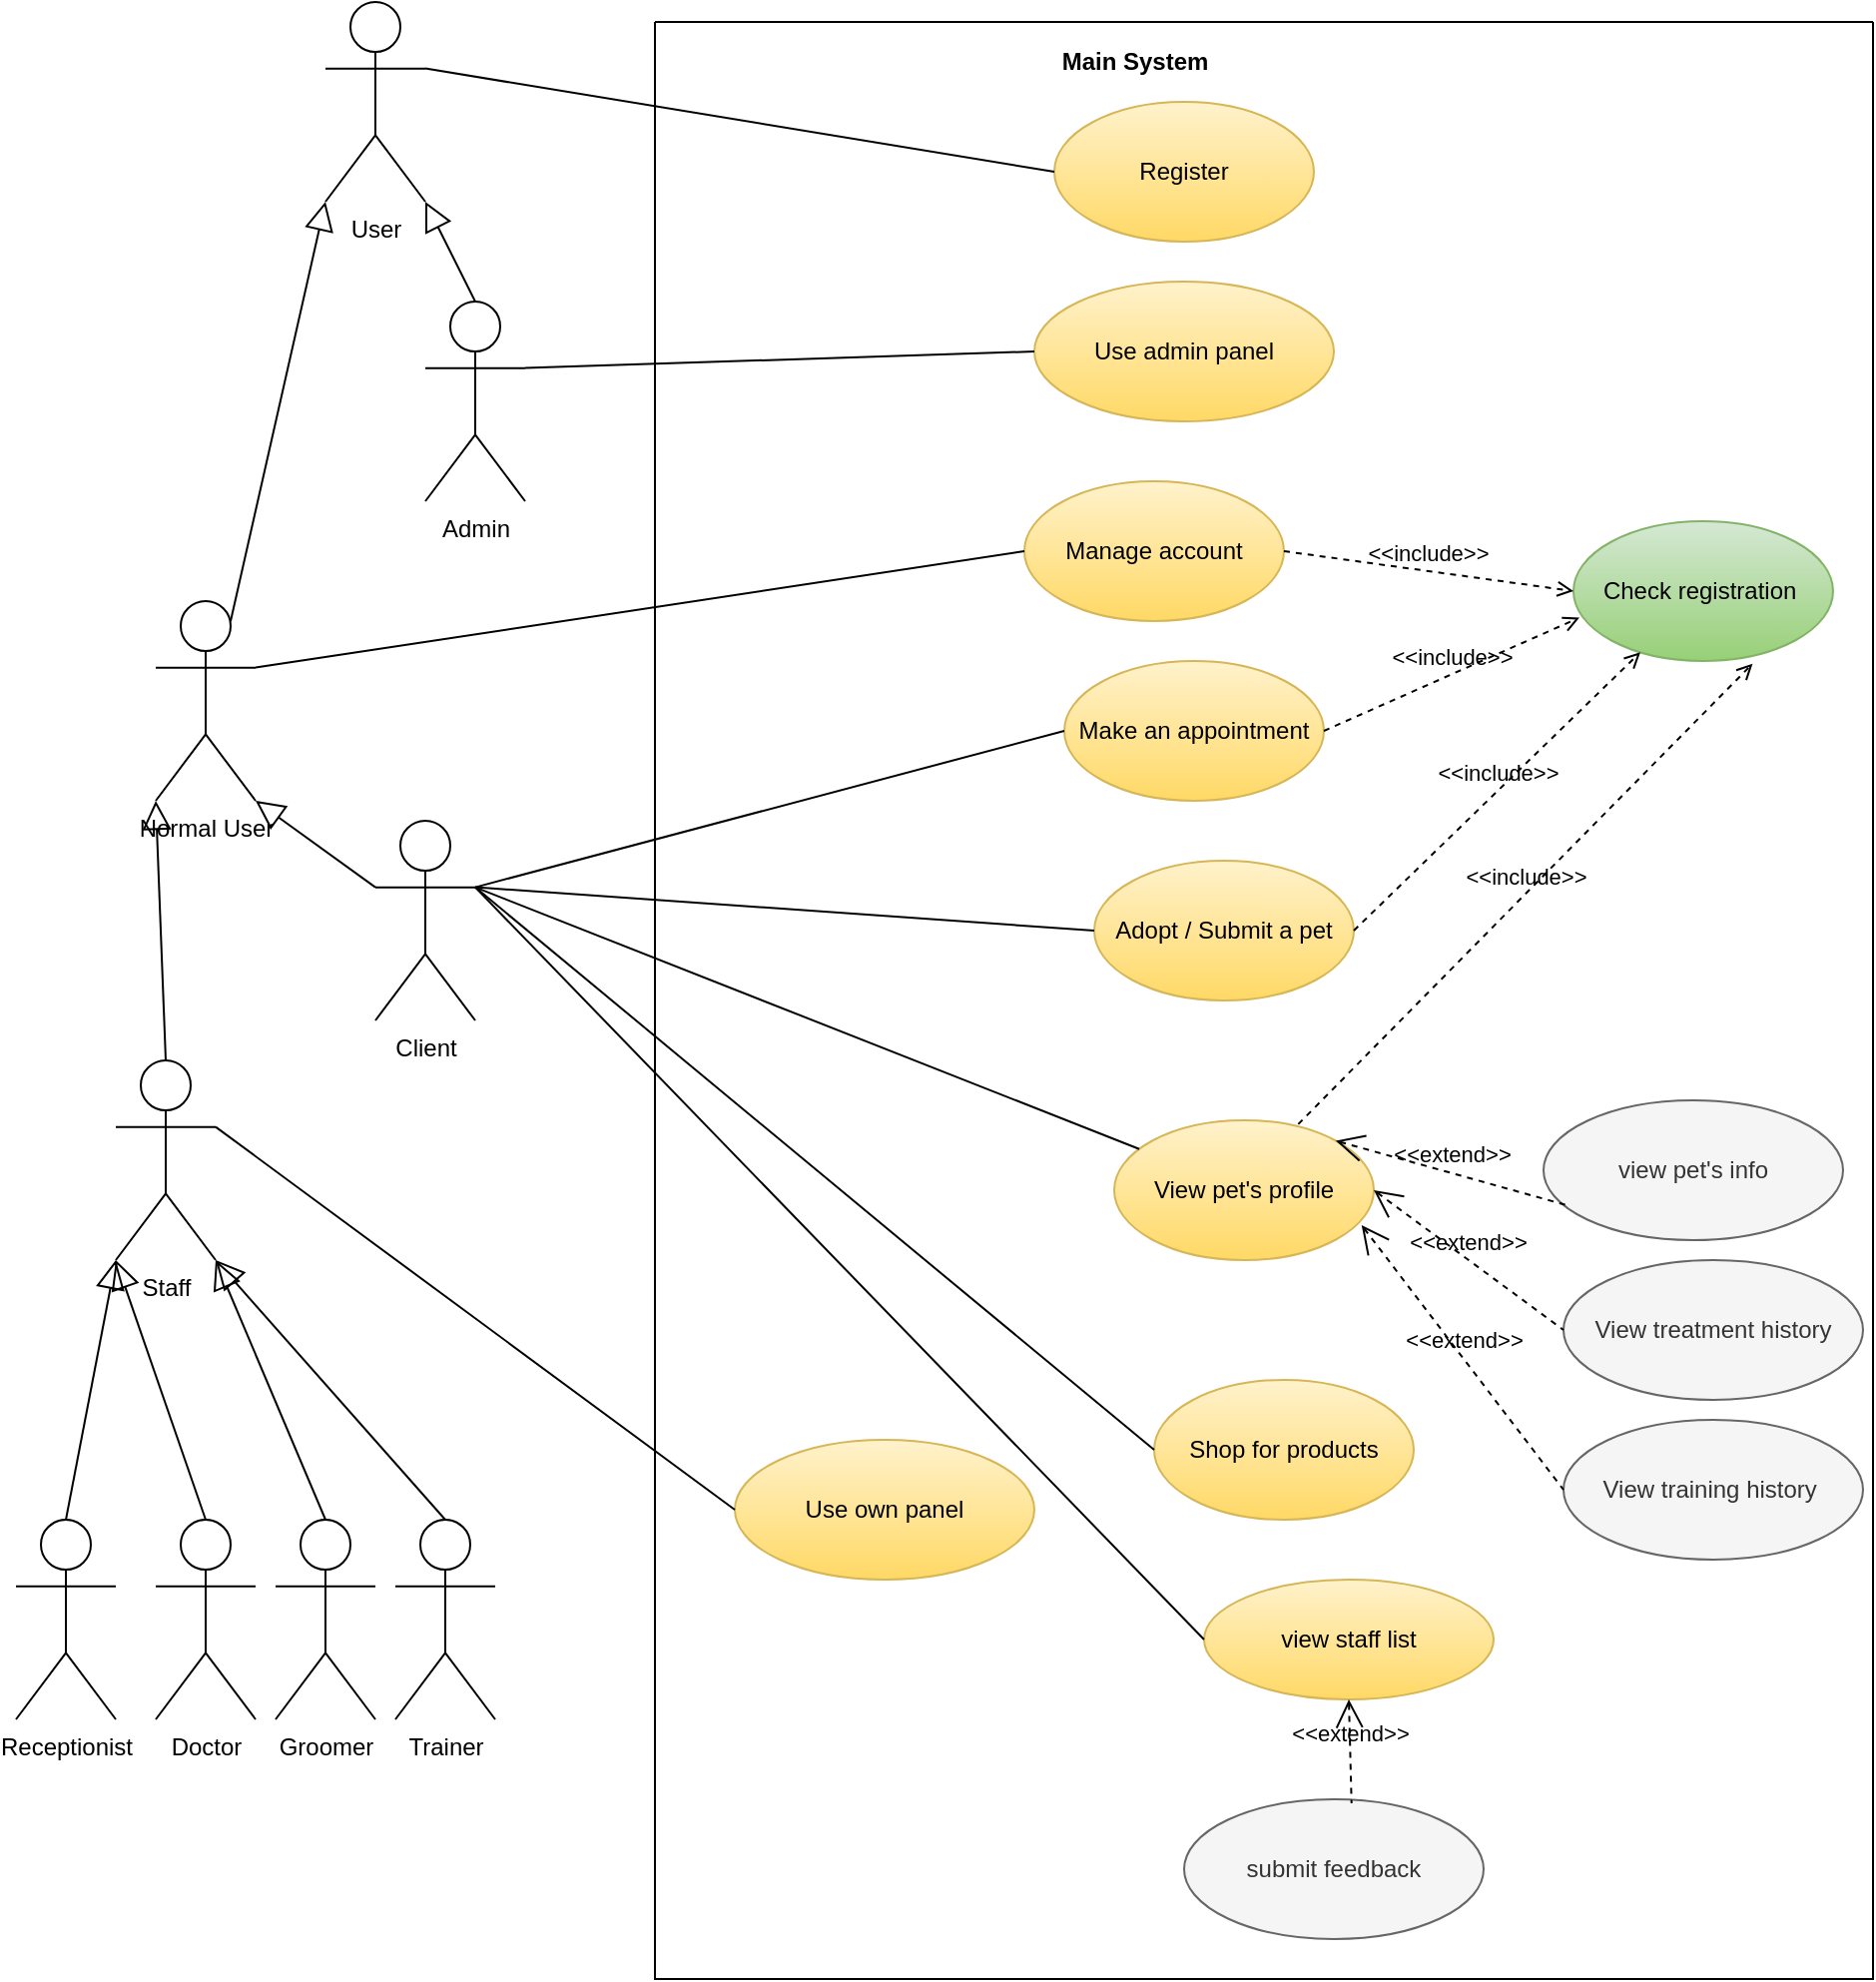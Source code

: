 <mxfile version="15.4.0" type="device"><diagram id="ueJCLShAxug6-tV_nkIr" name="Page-1"><mxGraphModel dx="1702" dy="494" grid="1" gridSize="10" guides="1" tooltips="1" connect="1" arrows="1" fold="1" page="1" pageScale="1" pageWidth="850" pageHeight="1100" math="0" shadow="0"><root><mxCell id="0"/><mxCell id="1" parent="0"/><mxCell id="L7P7-1pcxqbAt59j96J4-1" value="" style="swimlane;startSize=0;" parent="1" vertex="1"><mxGeometry x="170" y="100" width="610" height="980" as="geometry"/></mxCell><mxCell id="L7P7-1pcxqbAt59j96J4-5" value="Register" style="ellipse;whiteSpace=wrap;html=1;gradientColor=#ffd966;fillColor=#fff2cc;strokeColor=#d6b656;" parent="L7P7-1pcxqbAt59j96J4-1" vertex="1"><mxGeometry x="200" y="40" width="130" height="70" as="geometry"/></mxCell><mxCell id="L7P7-1pcxqbAt59j96J4-10" value="Adopt / Submit a pet" style="ellipse;whiteSpace=wrap;html=1;gradientColor=#ffd966;fillColor=#fff2cc;strokeColor=#d6b656;" parent="L7P7-1pcxqbAt59j96J4-1" vertex="1"><mxGeometry x="220" y="420" width="130" height="70" as="geometry"/></mxCell><mxCell id="L7P7-1pcxqbAt59j96J4-9" value="Shop for products" style="ellipse;whiteSpace=wrap;html=1;gradientColor=#ffd966;fillColor=#fff2cc;strokeColor=#d6b656;" parent="L7P7-1pcxqbAt59j96J4-1" vertex="1"><mxGeometry x="250" y="680" width="130" height="70" as="geometry"/></mxCell><mxCell id="L7P7-1pcxqbAt59j96J4-8" value="Check r&lt;span&gt;egistration&amp;nbsp;&lt;/span&gt;" style="ellipse;whiteSpace=wrap;html=1;gradientColor=#97d077;fillColor=#d5e8d4;strokeColor=#82b366;" parent="L7P7-1pcxqbAt59j96J4-1" vertex="1"><mxGeometry x="460" y="250" width="130" height="70" as="geometry"/></mxCell><mxCell id="L7P7-1pcxqbAt59j96J4-7" value="Manage account" style="ellipse;whiteSpace=wrap;html=1;gradientColor=#ffd966;fillColor=#fff2cc;strokeColor=#d6b656;" parent="L7P7-1pcxqbAt59j96J4-1" vertex="1"><mxGeometry x="185" y="230" width="130" height="70" as="geometry"/></mxCell><mxCell id="L7P7-1pcxqbAt59j96J4-6" value="Make an appointment" style="ellipse;whiteSpace=wrap;html=1;gradientColor=#ffd966;fillColor=#fff2cc;strokeColor=#d6b656;" parent="L7P7-1pcxqbAt59j96J4-1" vertex="1"><mxGeometry x="205" y="320" width="130" height="70" as="geometry"/></mxCell><mxCell id="L7P7-1pcxqbAt59j96J4-17" value="&amp;lt;&amp;lt;include&amp;gt;&amp;gt;" style="edgeStyle=none;html=1;endArrow=open;verticalAlign=bottom;dashed=1;labelBackgroundColor=none;rounded=0;exitX=1;exitY=0.5;exitDx=0;exitDy=0;entryX=0.023;entryY=0.69;entryDx=0;entryDy=0;entryPerimeter=0;" parent="L7P7-1pcxqbAt59j96J4-1" source="L7P7-1pcxqbAt59j96J4-6" target="L7P7-1pcxqbAt59j96J4-8" edge="1"><mxGeometry width="160" relative="1" as="geometry"><mxPoint x="220" y="260" as="sourcePoint"/><mxPoint x="380" y="260" as="targetPoint"/></mxGeometry></mxCell><mxCell id="L7P7-1pcxqbAt59j96J4-18" value="&amp;lt;&amp;lt;include&amp;gt;&amp;gt;" style="edgeStyle=none;html=1;endArrow=open;verticalAlign=bottom;dashed=1;labelBackgroundColor=none;rounded=0;exitX=1;exitY=0.5;exitDx=0;exitDy=0;entryX=0;entryY=0.5;entryDx=0;entryDy=0;" parent="L7P7-1pcxqbAt59j96J4-1" source="L7P7-1pcxqbAt59j96J4-7" target="L7P7-1pcxqbAt59j96J4-8" edge="1"><mxGeometry width="160" relative="1" as="geometry"><mxPoint x="230" y="270" as="sourcePoint"/><mxPoint x="390" y="270" as="targetPoint"/></mxGeometry></mxCell><mxCell id="L7P7-1pcxqbAt59j96J4-19" value="&amp;lt;&amp;lt;include&amp;gt;&amp;gt;" style="edgeStyle=none;html=1;endArrow=open;verticalAlign=bottom;dashed=1;labelBackgroundColor=none;rounded=0;exitX=1;exitY=0.5;exitDx=0;exitDy=0;" parent="L7P7-1pcxqbAt59j96J4-1" source="L7P7-1pcxqbAt59j96J4-10" target="L7P7-1pcxqbAt59j96J4-8" edge="1"><mxGeometry width="160" relative="1" as="geometry"><mxPoint x="240" y="280" as="sourcePoint"/><mxPoint x="400" y="280" as="targetPoint"/></mxGeometry></mxCell><mxCell id="HE2HQkOPEo6mamEWSOrx-4" value="Use admin panel" style="ellipse;whiteSpace=wrap;html=1;gradientColor=#ffd966;fillColor=#fff2cc;strokeColor=#d6b656;" parent="L7P7-1pcxqbAt59j96J4-1" vertex="1"><mxGeometry x="190" y="130" width="150" height="70" as="geometry"/></mxCell><mxCell id="L7P7-1pcxqbAt59j96J4-4" value="&lt;b&gt;Main System&lt;/b&gt;" style="text;html=1;align=center;verticalAlign=middle;resizable=0;points=[];autosize=1;strokeColor=none;fillColor=none;fontStyle=0" parent="L7P7-1pcxqbAt59j96J4-1" vertex="1"><mxGeometry x="195" y="10" width="90" height="20" as="geometry"/></mxCell><mxCell id="hGLRSQz_w0MlQ2GCCpfw-26" value="Use own panel" style="ellipse;whiteSpace=wrap;html=1;gradientColor=#ffd966;fillColor=#fff2cc;strokeColor=#d6b656;" parent="L7P7-1pcxqbAt59j96J4-1" vertex="1"><mxGeometry x="40" y="710" width="150" height="70" as="geometry"/></mxCell><mxCell id="m3pZTmC9U8n3PEeBW9IK-3" value="view staff list" style="ellipse;whiteSpace=wrap;html=1;gradientColor=#ffd966;fillColor=#fff2cc;strokeColor=#d6b656;" parent="L7P7-1pcxqbAt59j96J4-1" vertex="1"><mxGeometry x="275" y="780" width="145" height="60" as="geometry"/></mxCell><mxCell id="m3pZTmC9U8n3PEeBW9IK-5" value="submit feedback" style="ellipse;whiteSpace=wrap;html=1;fillColor=#f5f5f5;strokeColor=#666666;fontColor=#333333;" parent="L7P7-1pcxqbAt59j96J4-1" vertex="1"><mxGeometry x="265" y="890" width="150" height="70" as="geometry"/></mxCell><mxCell id="m3pZTmC9U8n3PEeBW9IK-9" value="&amp;lt;&amp;lt;extend&amp;gt;&amp;gt;" style="edgeStyle=none;html=1;startArrow=open;endArrow=none;startSize=12;verticalAlign=bottom;dashed=1;labelBackgroundColor=none;rounded=0;exitX=0.5;exitY=1;exitDx=0;exitDy=0;entryX=0.559;entryY=0.028;entryDx=0;entryDy=0;entryPerimeter=0;" parent="L7P7-1pcxqbAt59j96J4-1" source="m3pZTmC9U8n3PEeBW9IK-3" target="m3pZTmC9U8n3PEeBW9IK-5" edge="1"><mxGeometry width="160" relative="1" as="geometry"><mxPoint x="115" y="660" as="sourcePoint"/><mxPoint x="275" y="660" as="targetPoint"/></mxGeometry></mxCell><mxCell id="m3pZTmC9U8n3PEeBW9IK-10" value="View pet's profile" style="ellipse;whiteSpace=wrap;html=1;gradientColor=#ffd966;fillColor=#fff2cc;strokeColor=#d6b656;" parent="L7P7-1pcxqbAt59j96J4-1" vertex="1"><mxGeometry x="230" y="550" width="130" height="70" as="geometry"/></mxCell><mxCell id="m3pZTmC9U8n3PEeBW9IK-11" value="view pet's info" style="ellipse;whiteSpace=wrap;html=1;fillColor=#f5f5f5;strokeColor=#666666;fontColor=#333333;" parent="L7P7-1pcxqbAt59j96J4-1" vertex="1"><mxGeometry x="445" y="540" width="150" height="70" as="geometry"/></mxCell><mxCell id="m3pZTmC9U8n3PEeBW9IK-12" value="&amp;lt;&amp;lt;extend&amp;gt;&amp;gt;" style="edgeStyle=none;html=1;startArrow=open;endArrow=none;startSize=12;verticalAlign=bottom;dashed=1;labelBackgroundColor=none;rounded=0;exitX=1;exitY=0;exitDx=0;exitDy=0;entryX=0.077;entryY=0.75;entryDx=0;entryDy=0;entryPerimeter=0;" parent="L7P7-1pcxqbAt59j96J4-1" source="m3pZTmC9U8n3PEeBW9IK-10" target="m3pZTmC9U8n3PEeBW9IK-11" edge="1"><mxGeometry width="160" relative="1" as="geometry"><mxPoint x="452.5" y="530" as="sourcePoint"/><mxPoint x="210" y="250" as="targetPoint"/></mxGeometry></mxCell><mxCell id="m3pZTmC9U8n3PEeBW9IK-15" value="View training history&amp;nbsp;" style="ellipse;whiteSpace=wrap;html=1;fillColor=#f5f5f5;strokeColor=#666666;fontColor=#333333;" parent="L7P7-1pcxqbAt59j96J4-1" vertex="1"><mxGeometry x="455" y="700" width="150" height="70" as="geometry"/></mxCell><mxCell id="m3pZTmC9U8n3PEeBW9IK-16" value="&amp;lt;&amp;lt;extend&amp;gt;&amp;gt;" style="edgeStyle=none;html=1;startArrow=open;endArrow=none;startSize=12;verticalAlign=bottom;dashed=1;labelBackgroundColor=none;rounded=0;exitX=0.953;exitY=0.75;exitDx=0;exitDy=0;entryX=0;entryY=0.5;entryDx=0;entryDy=0;exitPerimeter=0;" parent="L7P7-1pcxqbAt59j96J4-1" source="m3pZTmC9U8n3PEeBW9IK-10" target="m3pZTmC9U8n3PEeBW9IK-15" edge="1"><mxGeometry width="160" relative="1" as="geometry"><mxPoint x="371.442" y="750.512" as="sourcePoint"/><mxPoint x="60" y="380" as="targetPoint"/></mxGeometry></mxCell><mxCell id="m3pZTmC9U8n3PEeBW9IK-13" value="View treatment history" style="ellipse;whiteSpace=wrap;html=1;fillColor=#f5f5f5;strokeColor=#666666;fontColor=#333333;" parent="L7P7-1pcxqbAt59j96J4-1" vertex="1"><mxGeometry x="455" y="620" width="150" height="70" as="geometry"/></mxCell><mxCell id="m3pZTmC9U8n3PEeBW9IK-18" value="&amp;lt;&amp;lt;include&amp;gt;&amp;gt;" style="edgeStyle=none;html=1;endArrow=open;verticalAlign=bottom;dashed=1;labelBackgroundColor=none;rounded=0;exitX=0.709;exitY=0.028;exitDx=0;exitDy=0;exitPerimeter=0;entryX=0.69;entryY=1.019;entryDx=0;entryDy=0;entryPerimeter=0;" parent="L7P7-1pcxqbAt59j96J4-1" source="m3pZTmC9U8n3PEeBW9IK-10" target="L7P7-1pcxqbAt59j96J4-8" edge="1"><mxGeometry width="160" relative="1" as="geometry"><mxPoint x="360.0" y="465" as="sourcePoint"/><mxPoint x="503.526" y="325.623" as="targetPoint"/></mxGeometry></mxCell><mxCell id="m3pZTmC9U8n3PEeBW9IK-14" value="&amp;lt;&amp;lt;extend&amp;gt;&amp;gt;" style="edgeStyle=none;html=1;startArrow=open;endArrow=none;startSize=12;verticalAlign=bottom;dashed=1;labelBackgroundColor=none;rounded=0;exitX=1;exitY=0.5;exitDx=0;exitDy=0;entryX=0;entryY=0.5;entryDx=0;entryDy=0;" parent="L7P7-1pcxqbAt59j96J4-1" source="m3pZTmC9U8n3PEeBW9IK-10" target="m3pZTmC9U8n3PEeBW9IK-13" edge="1"><mxGeometry width="160" relative="1" as="geometry"><mxPoint x="361.442" y="530.512" as="sourcePoint"/><mxPoint x="50" y="160" as="targetPoint"/></mxGeometry></mxCell><mxCell id="L7P7-1pcxqbAt59j96J4-2" value="Admin" style="shape=umlActor;html=1;verticalLabelPosition=bottom;verticalAlign=top;align=center;" parent="1" vertex="1"><mxGeometry x="55" y="240" width="50" height="100" as="geometry"/></mxCell><mxCell id="HE2HQkOPEo6mamEWSOrx-1" value="Normal User" style="shape=umlActor;html=1;verticalLabelPosition=bottom;verticalAlign=top;align=center;" parent="1" vertex="1"><mxGeometry x="-80" y="390" width="50" height="100" as="geometry"/></mxCell><mxCell id="hGLRSQz_w0MlQ2GCCpfw-35" value="Doctor&lt;br&gt;" style="shape=umlActor;html=1;verticalLabelPosition=bottom;verticalAlign=top;align=center;" parent="1" vertex="1"><mxGeometry x="-80" y="850" width="50" height="100" as="geometry"/></mxCell><mxCell id="hGLRSQz_w0MlQ2GCCpfw-36" value="Groomer&lt;br&gt;" style="shape=umlActor;html=1;verticalLabelPosition=bottom;verticalAlign=top;align=center;" parent="1" vertex="1"><mxGeometry x="-20" y="850" width="50" height="100" as="geometry"/></mxCell><mxCell id="hGLRSQz_w0MlQ2GCCpfw-37" value="Trainer" style="shape=umlActor;html=1;verticalLabelPosition=bottom;verticalAlign=top;align=center;" parent="1" vertex="1"><mxGeometry x="40" y="850" width="50" height="100" as="geometry"/></mxCell><mxCell id="hGLRSQz_w0MlQ2GCCpfw-38" value="Staff" style="shape=umlActor;html=1;verticalLabelPosition=bottom;verticalAlign=top;align=center;" parent="1" vertex="1"><mxGeometry x="-100" y="620" width="50" height="100" as="geometry"/></mxCell><mxCell id="hGLRSQz_w0MlQ2GCCpfw-39" value="" style="edgeStyle=none;html=1;endArrow=block;endFill=0;endSize=12;verticalAlign=bottom;rounded=0;exitX=0.5;exitY=0;exitDx=0;exitDy=0;exitPerimeter=0;entryX=0;entryY=1;entryDx=0;entryDy=0;entryPerimeter=0;" parent="1" source="hGLRSQz_w0MlQ2GCCpfw-35" target="hGLRSQz_w0MlQ2GCCpfw-38" edge="1"><mxGeometry width="160" relative="1" as="geometry"><mxPoint x="110" y="860" as="sourcePoint"/><mxPoint x="-10" y="730" as="targetPoint"/></mxGeometry></mxCell><mxCell id="hGLRSQz_w0MlQ2GCCpfw-40" value="" style="edgeStyle=none;html=1;endArrow=block;endFill=0;endSize=12;verticalAlign=bottom;rounded=0;exitX=0.5;exitY=0;exitDx=0;exitDy=0;exitPerimeter=0;entryX=1;entryY=1;entryDx=0;entryDy=0;entryPerimeter=0;" parent="1" source="hGLRSQz_w0MlQ2GCCpfw-36" target="hGLRSQz_w0MlQ2GCCpfw-38" edge="1"><mxGeometry width="160" relative="1" as="geometry"><mxPoint x="-165" y="860" as="sourcePoint"/><mxPoint x="-140" y="800" as="targetPoint"/></mxGeometry></mxCell><mxCell id="hGLRSQz_w0MlQ2GCCpfw-41" value="" style="edgeStyle=none;html=1;endArrow=block;endFill=0;endSize=12;verticalAlign=bottom;rounded=0;exitX=0.5;exitY=0;exitDx=0;exitDy=0;exitPerimeter=0;entryX=1;entryY=1;entryDx=0;entryDy=0;entryPerimeter=0;" parent="1" source="hGLRSQz_w0MlQ2GCCpfw-37" target="hGLRSQz_w0MlQ2GCCpfw-38" edge="1"><mxGeometry width="160" relative="1" as="geometry"><mxPoint x="-1005" y="1070" as="sourcePoint"/><mxPoint x="-980" y="1010" as="targetPoint"/></mxGeometry></mxCell><mxCell id="hGLRSQz_w0MlQ2GCCpfw-42" value="Receptionist" style="shape=umlActor;html=1;verticalLabelPosition=bottom;verticalAlign=top;align=center;" parent="1" vertex="1"><mxGeometry x="-150" y="850" width="50" height="100" as="geometry"/></mxCell><mxCell id="hGLRSQz_w0MlQ2GCCpfw-43" value="" style="edgeStyle=none;html=1;endArrow=block;endFill=0;endSize=12;verticalAlign=bottom;rounded=0;exitX=0.5;exitY=0;exitDx=0;exitDy=0;exitPerimeter=0;entryX=0;entryY=1;entryDx=0;entryDy=0;entryPerimeter=0;" parent="1" source="hGLRSQz_w0MlQ2GCCpfw-42" target="hGLRSQz_w0MlQ2GCCpfw-38" edge="1"><mxGeometry width="160" relative="1" as="geometry"><mxPoint x="-45" y="860" as="sourcePoint"/><mxPoint x="-20" y="730" as="targetPoint"/></mxGeometry></mxCell><mxCell id="hGLRSQz_w0MlQ2GCCpfw-44" value="User" style="shape=umlActor;html=1;verticalLabelPosition=bottom;verticalAlign=top;align=center;" parent="1" vertex="1"><mxGeometry x="5" y="90" width="50" height="100" as="geometry"/></mxCell><mxCell id="hGLRSQz_w0MlQ2GCCpfw-45" value="" style="edgeStyle=none;html=1;endArrow=block;endFill=0;endSize=12;verticalAlign=bottom;rounded=0;entryX=1;entryY=1;entryDx=0;entryDy=0;entryPerimeter=0;exitX=0.5;exitY=0;exitDx=0;exitDy=0;exitPerimeter=0;" parent="1" source="L7P7-1pcxqbAt59j96J4-2" target="hGLRSQz_w0MlQ2GCCpfw-44" edge="1"><mxGeometry width="160" relative="1" as="geometry"><mxPoint x="375" y="360" as="sourcePoint"/><mxPoint x="535" y="360" as="targetPoint"/></mxGeometry></mxCell><mxCell id="hGLRSQz_w0MlQ2GCCpfw-46" value="" style="edgeStyle=none;html=1;endArrow=block;endFill=0;endSize=12;verticalAlign=bottom;rounded=0;entryX=0;entryY=1;entryDx=0;entryDy=0;entryPerimeter=0;exitX=0.75;exitY=0.1;exitDx=0;exitDy=0;exitPerimeter=0;" parent="1" source="HE2HQkOPEo6mamEWSOrx-1" target="hGLRSQz_w0MlQ2GCCpfw-44" edge="1"><mxGeometry width="160" relative="1" as="geometry"><mxPoint x="-50" y="390" as="sourcePoint"/><mxPoint x="65" y="200" as="targetPoint"/></mxGeometry></mxCell><mxCell id="hGLRSQz_w0MlQ2GCCpfw-48" value="" style="edgeStyle=none;html=1;endArrow=block;endFill=0;endSize=12;verticalAlign=bottom;rounded=0;entryX=0;entryY=1;entryDx=0;entryDy=0;entryPerimeter=0;exitX=0.5;exitY=0;exitDx=0;exitDy=0;exitPerimeter=0;" parent="1" source="hGLRSQz_w0MlQ2GCCpfw-38" target="HE2HQkOPEo6mamEWSOrx-1" edge="1"><mxGeometry width="160" relative="1" as="geometry"><mxPoint x="-75" y="310" as="sourcePoint"/><mxPoint x="20" y="170" as="targetPoint"/></mxGeometry></mxCell><mxCell id="hGLRSQz_w0MlQ2GCCpfw-51" value="" style="edgeStyle=none;html=1;endArrow=block;endFill=0;endSize=12;verticalAlign=bottom;rounded=0;entryX=1;entryY=1;entryDx=0;entryDy=0;entryPerimeter=0;exitX=0;exitY=0.333;exitDx=0;exitDy=0;exitPerimeter=0;" parent="1" source="hGLRSQz_w0MlQ2GCCpfw-52" target="HE2HQkOPEo6mamEWSOrx-1" edge="1"><mxGeometry width="160" relative="1" as="geometry"><mxPoint y="500" as="sourcePoint"/><mxPoint x="160" y="500" as="targetPoint"/></mxGeometry></mxCell><mxCell id="hGLRSQz_w0MlQ2GCCpfw-52" value="Client&lt;br&gt;" style="shape=umlActor;html=1;verticalLabelPosition=bottom;verticalAlign=top;align=center;" parent="1" vertex="1"><mxGeometry x="30" y="500" width="50" height="100" as="geometry"/></mxCell><mxCell id="hGLRSQz_w0MlQ2GCCpfw-53" value="" style="edgeStyle=none;html=1;endArrow=none;verticalAlign=bottom;rounded=0;exitX=1;exitY=0.333;exitDx=0;exitDy=0;exitPerimeter=0;entryX=0;entryY=0.5;entryDx=0;entryDy=0;" parent="1" source="hGLRSQz_w0MlQ2GCCpfw-44" target="L7P7-1pcxqbAt59j96J4-5" edge="1"><mxGeometry width="160" relative="1" as="geometry"><mxPoint x="170" y="400" as="sourcePoint"/><mxPoint x="330" y="400" as="targetPoint"/></mxGeometry></mxCell><mxCell id="hGLRSQz_w0MlQ2GCCpfw-54" value="" style="edgeStyle=none;html=1;endArrow=none;verticalAlign=bottom;rounded=0;entryX=0;entryY=0.5;entryDx=0;entryDy=0;exitX=1;exitY=0.333;exitDx=0;exitDy=0;exitPerimeter=0;" parent="1" source="hGLRSQz_w0MlQ2GCCpfw-52" target="L7P7-1pcxqbAt59j96J4-6" edge="1"><mxGeometry width="160" relative="1" as="geometry"><mxPoint x="110" y="440" as="sourcePoint"/><mxPoint x="270" y="440" as="targetPoint"/></mxGeometry></mxCell><mxCell id="hGLRSQz_w0MlQ2GCCpfw-55" value="" style="edgeStyle=none;html=1;endArrow=none;verticalAlign=bottom;rounded=0;entryX=0;entryY=0.5;entryDx=0;entryDy=0;exitX=1;exitY=0.333;exitDx=0;exitDy=0;exitPerimeter=0;" parent="1" source="hGLRSQz_w0MlQ2GCCpfw-52" target="L7P7-1pcxqbAt59j96J4-10" edge="1"><mxGeometry width="160" relative="1" as="geometry"><mxPoint x="80" y="533.333" as="sourcePoint"/><mxPoint x="480" y="245" as="targetPoint"/></mxGeometry></mxCell><mxCell id="hGLRSQz_w0MlQ2GCCpfw-56" value="" style="edgeStyle=none;html=1;endArrow=none;verticalAlign=bottom;rounded=0;entryX=0;entryY=0.5;entryDx=0;entryDy=0;exitX=1;exitY=0.333;exitDx=0;exitDy=0;exitPerimeter=0;" parent="1" source="hGLRSQz_w0MlQ2GCCpfw-52" target="L7P7-1pcxqbAt59j96J4-9" edge="1"><mxGeometry width="160" relative="1" as="geometry"><mxPoint x="90" y="543.333" as="sourcePoint"/><mxPoint x="490" y="255" as="targetPoint"/></mxGeometry></mxCell><mxCell id="hGLRSQz_w0MlQ2GCCpfw-57" value="" style="edgeStyle=none;html=1;endArrow=none;verticalAlign=bottom;rounded=0;entryX=0;entryY=0.5;entryDx=0;entryDy=0;exitX=1;exitY=0.333;exitDx=0;exitDy=0;exitPerimeter=0;" parent="1" source="HE2HQkOPEo6mamEWSOrx-1" target="L7P7-1pcxqbAt59j96J4-7" edge="1"><mxGeometry width="160" relative="1" as="geometry"><mxPoint x="100" y="553.333" as="sourcePoint"/><mxPoint x="500" y="265" as="targetPoint"/></mxGeometry></mxCell><mxCell id="hGLRSQz_w0MlQ2GCCpfw-58" value="" style="edgeStyle=none;html=1;endArrow=none;verticalAlign=bottom;rounded=0;entryX=0;entryY=0.5;entryDx=0;entryDy=0;exitX=1;exitY=0.333;exitDx=0;exitDy=0;exitPerimeter=0;" parent="1" source="L7P7-1pcxqbAt59j96J4-2" target="HE2HQkOPEo6mamEWSOrx-4" edge="1"><mxGeometry width="160" relative="1" as="geometry"><mxPoint x="110" y="563.333" as="sourcePoint"/><mxPoint x="510" y="275" as="targetPoint"/></mxGeometry></mxCell><mxCell id="hGLRSQz_w0MlQ2GCCpfw-59" value="" style="edgeStyle=none;html=1;endArrow=none;verticalAlign=bottom;rounded=0;entryX=0;entryY=0.5;entryDx=0;entryDy=0;exitX=1;exitY=0.333;exitDx=0;exitDy=0;exitPerimeter=0;" parent="1" source="hGLRSQz_w0MlQ2GCCpfw-38" target="hGLRSQz_w0MlQ2GCCpfw-26" edge="1"><mxGeometry width="160" relative="1" as="geometry"><mxPoint x="-20" y="433.333" as="sourcePoint"/><mxPoint x="460.0" y="505" as="targetPoint"/></mxGeometry></mxCell><mxCell id="m3pZTmC9U8n3PEeBW9IK-4" value="" style="edgeStyle=none;html=1;endArrow=none;verticalAlign=bottom;rounded=0;entryX=0;entryY=0.5;entryDx=0;entryDy=0;exitX=1;exitY=0.333;exitDx=0;exitDy=0;exitPerimeter=0;" parent="1" source="hGLRSQz_w0MlQ2GCCpfw-52" target="m3pZTmC9U8n3PEeBW9IK-3" edge="1"><mxGeometry width="160" relative="1" as="geometry"><mxPoint x="90" y="543.333" as="sourcePoint"/><mxPoint x="419.94" y="706.97" as="targetPoint"/></mxGeometry></mxCell><mxCell id="m3pZTmC9U8n3PEeBW9IK-17" value="" style="edgeStyle=none;html=1;endArrow=none;verticalAlign=bottom;rounded=0;exitX=1;exitY=0.333;exitDx=0;exitDy=0;exitPerimeter=0;" parent="1" source="hGLRSQz_w0MlQ2GCCpfw-52" target="m3pZTmC9U8n3PEeBW9IK-10" edge="1"><mxGeometry width="160" relative="1" as="geometry"><mxPoint x="90" y="543.333" as="sourcePoint"/><mxPoint x="440.0" y="755" as="targetPoint"/></mxGeometry></mxCell></root></mxGraphModel></diagram></mxfile>
